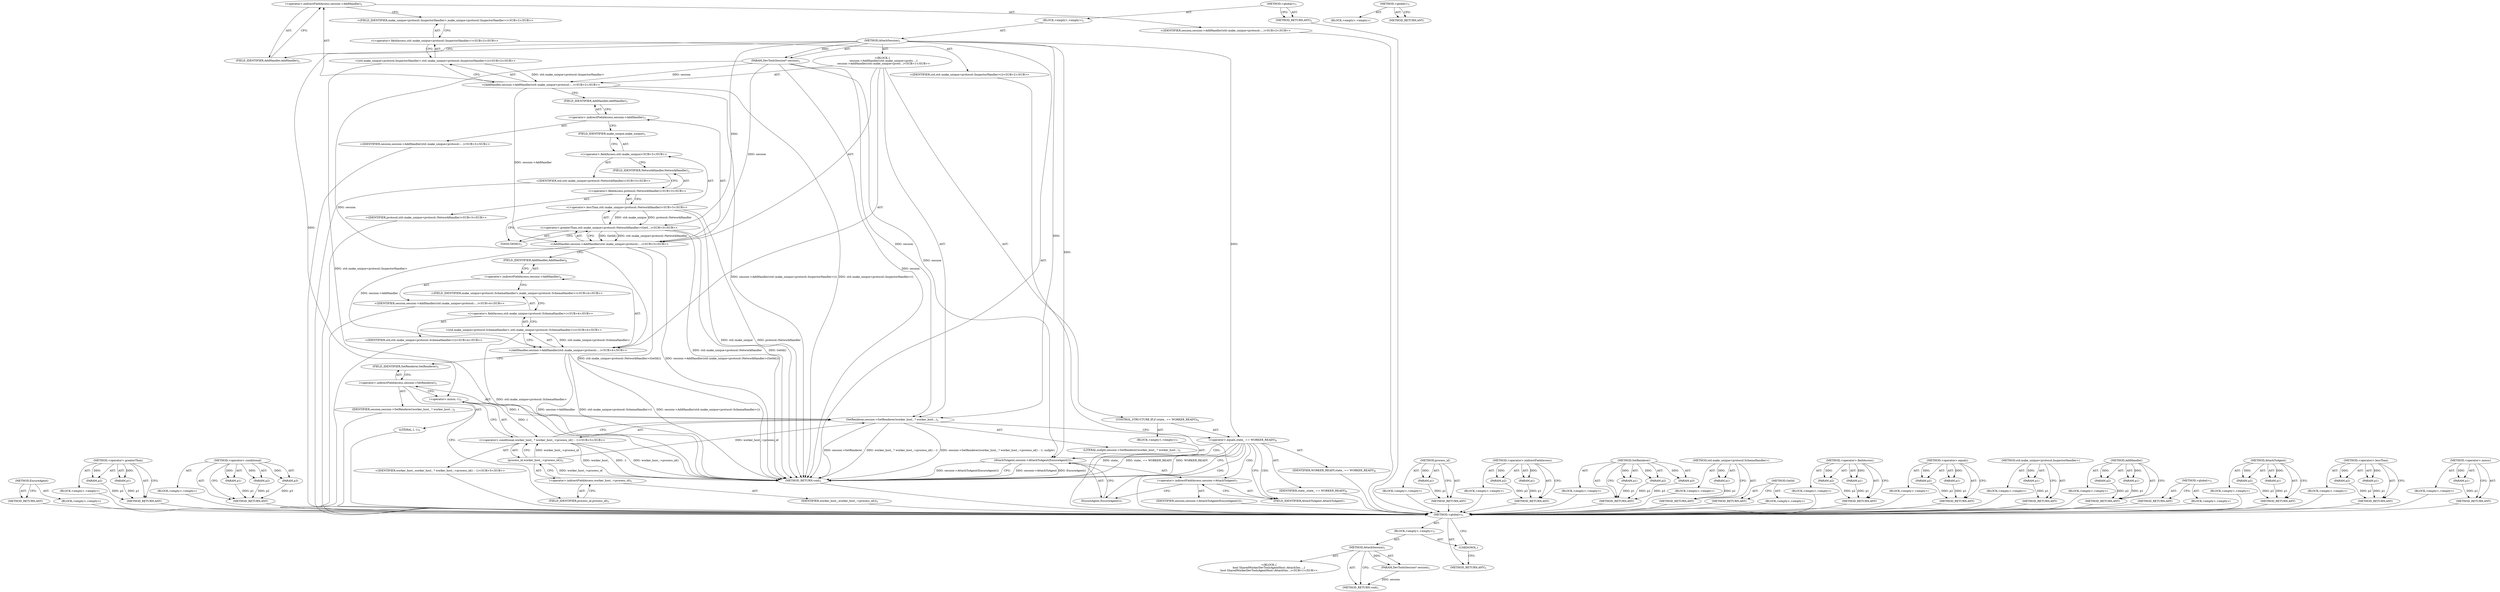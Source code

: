 digraph "&lt;global&gt;" {
vulnerable_150 [label=<(METHOD,EnsureAgent)>];
vulnerable_151 [label=<(BLOCK,&lt;empty&gt;,&lt;empty&gt;)>];
vulnerable_152 [label=<(METHOD_RETURN,ANY)>];
vulnerable_103 [label=<(METHOD,&lt;operator&gt;.greaterThan)>];
vulnerable_104 [label=<(PARAM,p1)>];
vulnerable_105 [label=<(PARAM,p2)>];
vulnerable_106 [label=<(BLOCK,&lt;empty&gt;,&lt;empty&gt;)>];
vulnerable_107 [label=<(METHOD_RETURN,ANY)>];
vulnerable_126 [label=<(METHOD,&lt;operator&gt;.conditional)>];
vulnerable_127 [label=<(PARAM,p1)>];
vulnerable_128 [label=<(PARAM,p2)>];
vulnerable_129 [label=<(PARAM,p3)>];
vulnerable_130 [label=<(BLOCK,&lt;empty&gt;,&lt;empty&gt;)>];
vulnerable_131 [label=<(METHOD_RETURN,ANY)>];
vulnerable_6 [label=<(METHOD,&lt;global&gt;)<SUB>1</SUB>>];
vulnerable_7 [label=<(BLOCK,&lt;empty&gt;,&lt;empty&gt;)<SUB>1</SUB>>];
vulnerable_8 [label=<(METHOD,AttachSession)<SUB>1</SUB>>];
vulnerable_9 [label=<(PARAM,DevToolsSession* session)<SUB>1</SUB>>];
vulnerable_10 [label="<(BLOCK,{
   session-&gt;AddHandler(std::make_unique&lt;proto...,{
   session-&gt;AddHandler(std::make_unique&lt;proto...)<SUB>1</SUB>>"];
vulnerable_11 [label="<(AddHandler,session-&gt;AddHandler(std::make_unique&lt;protocol::...)<SUB>2</SUB>>"];
vulnerable_12 [label=<(&lt;operator&gt;.indirectFieldAccess,session-&gt;AddHandler)<SUB>2</SUB>>];
vulnerable_13 [label="<(IDENTIFIER,session,session-&gt;AddHandler(std::make_unique&lt;protocol::...)<SUB>2</SUB>>"];
vulnerable_14 [label=<(FIELD_IDENTIFIER,AddHandler,AddHandler)<SUB>2</SUB>>];
vulnerable_15 [label="<(std.make_unique&lt;protocol.InspectorHandler&gt;,std::make_unique&lt;protocol::InspectorHandler&gt;())<SUB>2</SUB>>"];
vulnerable_16 [label="<(&lt;operator&gt;.fieldAccess,std::make_unique&lt;protocol::InspectorHandler&gt;)<SUB>2</SUB>>"];
vulnerable_17 [label="<(IDENTIFIER,std,std::make_unique&lt;protocol::InspectorHandler&gt;())<SUB>2</SUB>>"];
vulnerable_18 [label="<(FIELD_IDENTIFIER,make_unique&lt;protocol::InspectorHandler&gt;,make_unique&lt;protocol::InspectorHandler&gt;)<SUB>2</SUB>>"];
vulnerable_19 [label="<(AddHandler,session-&gt;AddHandler(std::make_unique&lt;protocol::...)<SUB>3</SUB>>"];
vulnerable_20 [label=<(&lt;operator&gt;.indirectFieldAccess,session-&gt;AddHandler)<SUB>3</SUB>>];
vulnerable_21 [label="<(IDENTIFIER,session,session-&gt;AddHandler(std::make_unique&lt;protocol::...)<SUB>3</SUB>>"];
vulnerable_22 [label=<(FIELD_IDENTIFIER,AddHandler,AddHandler)<SUB>3</SUB>>];
vulnerable_23 [label="<(&lt;operator&gt;.greaterThan,std::make_unique&lt;protocol::NetworkHandler&gt;(GetI...)<SUB>3</SUB>>"];
vulnerable_24 [label="<(&lt;operator&gt;.lessThan,std::make_unique&lt;protocol::NetworkHandler)<SUB>3</SUB>>"];
vulnerable_25 [label="<(&lt;operator&gt;.fieldAccess,std::make_unique)<SUB>3</SUB>>"];
vulnerable_26 [label="<(IDENTIFIER,std,std::make_unique&lt;protocol::NetworkHandler)<SUB>3</SUB>>"];
vulnerable_27 [label=<(FIELD_IDENTIFIER,make_unique,make_unique)<SUB>3</SUB>>];
vulnerable_28 [label="<(&lt;operator&gt;.fieldAccess,protocol::NetworkHandler)<SUB>3</SUB>>"];
vulnerable_29 [label="<(IDENTIFIER,protocol,std::make_unique&lt;protocol::NetworkHandler)<SUB>3</SUB>>"];
vulnerable_30 [label=<(FIELD_IDENTIFIER,NetworkHandler,NetworkHandler)<SUB>3</SUB>>];
vulnerable_31 [label=<(GetId,GetId())<SUB>3</SUB>>];
vulnerable_32 [label="<(AddHandler,session-&gt;AddHandler(std::make_unique&lt;protocol::...)<SUB>4</SUB>>"];
vulnerable_33 [label=<(&lt;operator&gt;.indirectFieldAccess,session-&gt;AddHandler)<SUB>4</SUB>>];
vulnerable_34 [label="<(IDENTIFIER,session,session-&gt;AddHandler(std::make_unique&lt;protocol::...)<SUB>4</SUB>>"];
vulnerable_35 [label=<(FIELD_IDENTIFIER,AddHandler,AddHandler)<SUB>4</SUB>>];
vulnerable_36 [label="<(std.make_unique&lt;protocol.SchemaHandler&gt;,std::make_unique&lt;protocol::SchemaHandler&gt;())<SUB>4</SUB>>"];
vulnerable_37 [label="<(&lt;operator&gt;.fieldAccess,std::make_unique&lt;protocol::SchemaHandler&gt;)<SUB>4</SUB>>"];
vulnerable_38 [label="<(IDENTIFIER,std,std::make_unique&lt;protocol::SchemaHandler&gt;())<SUB>4</SUB>>"];
vulnerable_39 [label="<(FIELD_IDENTIFIER,make_unique&lt;protocol::SchemaHandler&gt;,make_unique&lt;protocol::SchemaHandler&gt;)<SUB>4</SUB>>"];
vulnerable_40 [label=<(SetRenderer,session-&gt;SetRenderer(worker_host_ ? worker_host...)<SUB>5</SUB>>];
vulnerable_41 [label=<(&lt;operator&gt;.indirectFieldAccess,session-&gt;SetRenderer)<SUB>5</SUB>>];
vulnerable_42 [label=<(IDENTIFIER,session,session-&gt;SetRenderer(worker_host_ ? worker_host...)<SUB>5</SUB>>];
vulnerable_43 [label=<(FIELD_IDENTIFIER,SetRenderer,SetRenderer)<SUB>5</SUB>>];
vulnerable_44 [label="<(&lt;operator&gt;.conditional,worker_host_ ? worker_host_-&gt;process_id() : -1)<SUB>5</SUB>>"];
vulnerable_45 [label="<(IDENTIFIER,worker_host_,worker_host_ ? worker_host_-&gt;process_id() : -1)<SUB>5</SUB>>"];
vulnerable_46 [label=<(process_id,worker_host_-&gt;process_id())<SUB>5</SUB>>];
vulnerable_47 [label=<(&lt;operator&gt;.indirectFieldAccess,worker_host_-&gt;process_id)<SUB>5</SUB>>];
vulnerable_48 [label=<(IDENTIFIER,worker_host_,worker_host_-&gt;process_id())<SUB>5</SUB>>];
vulnerable_49 [label=<(FIELD_IDENTIFIER,process_id,process_id)<SUB>5</SUB>>];
vulnerable_50 [label=<(&lt;operator&gt;.minus,-1)<SUB>5</SUB>>];
vulnerable_51 [label=<(LITERAL,1,-1)<SUB>5</SUB>>];
vulnerable_52 [label=<(LITERAL,nullptr,session-&gt;SetRenderer(worker_host_ ? worker_host...)<SUB>5</SUB>>];
vulnerable_53 [label=<(CONTROL_STRUCTURE,IF,if (state_ == WORKER_READY))<SUB>6</SUB>>];
vulnerable_54 [label=<(&lt;operator&gt;.equals,state_ == WORKER_READY)<SUB>6</SUB>>];
vulnerable_55 [label=<(IDENTIFIER,state_,state_ == WORKER_READY)<SUB>6</SUB>>];
vulnerable_56 [label=<(IDENTIFIER,WORKER_READY,state_ == WORKER_READY)<SUB>6</SUB>>];
vulnerable_57 [label=<(BLOCK,&lt;empty&gt;,&lt;empty&gt;)<SUB>7</SUB>>];
vulnerable_58 [label=<(AttachToAgent,session-&gt;AttachToAgent(EnsureAgent()))<SUB>7</SUB>>];
vulnerable_59 [label=<(&lt;operator&gt;.indirectFieldAccess,session-&gt;AttachToAgent)<SUB>7</SUB>>];
vulnerable_60 [label=<(IDENTIFIER,session,session-&gt;AttachToAgent(EnsureAgent()))<SUB>7</SUB>>];
vulnerable_61 [label=<(FIELD_IDENTIFIER,AttachToAgent,AttachToAgent)<SUB>7</SUB>>];
vulnerable_62 [label=<(EnsureAgent,EnsureAgent())<SUB>7</SUB>>];
vulnerable_63 [label=<(METHOD_RETURN,void)<SUB>1</SUB>>];
vulnerable_65 [label=<(METHOD_RETURN,ANY)<SUB>1</SUB>>];
vulnerable_132 [label=<(METHOD,process_id)>];
vulnerable_133 [label=<(PARAM,p1)>];
vulnerable_134 [label=<(BLOCK,&lt;empty&gt;,&lt;empty&gt;)>];
vulnerable_135 [label=<(METHOD_RETURN,ANY)>];
vulnerable_89 [label=<(METHOD,&lt;operator&gt;.indirectFieldAccess)>];
vulnerable_90 [label=<(PARAM,p1)>];
vulnerable_91 [label=<(PARAM,p2)>];
vulnerable_92 [label=<(BLOCK,&lt;empty&gt;,&lt;empty&gt;)>];
vulnerable_93 [label=<(METHOD_RETURN,ANY)>];
vulnerable_120 [label=<(METHOD,SetRenderer)>];
vulnerable_121 [label=<(PARAM,p1)>];
vulnerable_122 [label=<(PARAM,p2)>];
vulnerable_123 [label=<(PARAM,p3)>];
vulnerable_124 [label=<(BLOCK,&lt;empty&gt;,&lt;empty&gt;)>];
vulnerable_125 [label=<(METHOD_RETURN,ANY)>];
vulnerable_116 [label=<(METHOD,std.make_unique&lt;protocol.SchemaHandler&gt;)>];
vulnerable_117 [label=<(PARAM,p1)>];
vulnerable_118 [label=<(BLOCK,&lt;empty&gt;,&lt;empty&gt;)>];
vulnerable_119 [label=<(METHOD_RETURN,ANY)>];
vulnerable_113 [label=<(METHOD,GetId)>];
vulnerable_114 [label=<(BLOCK,&lt;empty&gt;,&lt;empty&gt;)>];
vulnerable_115 [label=<(METHOD_RETURN,ANY)>];
vulnerable_98 [label=<(METHOD,&lt;operator&gt;.fieldAccess)>];
vulnerable_99 [label=<(PARAM,p1)>];
vulnerable_100 [label=<(PARAM,p2)>];
vulnerable_101 [label=<(BLOCK,&lt;empty&gt;,&lt;empty&gt;)>];
vulnerable_102 [label=<(METHOD_RETURN,ANY)>];
vulnerable_140 [label=<(METHOD,&lt;operator&gt;.equals)>];
vulnerable_141 [label=<(PARAM,p1)>];
vulnerable_142 [label=<(PARAM,p2)>];
vulnerable_143 [label=<(BLOCK,&lt;empty&gt;,&lt;empty&gt;)>];
vulnerable_144 [label=<(METHOD_RETURN,ANY)>];
vulnerable_94 [label=<(METHOD,std.make_unique&lt;protocol.InspectorHandler&gt;)>];
vulnerable_95 [label=<(PARAM,p1)>];
vulnerable_96 [label=<(BLOCK,&lt;empty&gt;,&lt;empty&gt;)>];
vulnerable_97 [label=<(METHOD_RETURN,ANY)>];
vulnerable_84 [label=<(METHOD,AddHandler)>];
vulnerable_85 [label=<(PARAM,p1)>];
vulnerable_86 [label=<(PARAM,p2)>];
vulnerable_87 [label=<(BLOCK,&lt;empty&gt;,&lt;empty&gt;)>];
vulnerable_88 [label=<(METHOD_RETURN,ANY)>];
vulnerable_78 [label=<(METHOD,&lt;global&gt;)<SUB>1</SUB>>];
vulnerable_79 [label=<(BLOCK,&lt;empty&gt;,&lt;empty&gt;)>];
vulnerable_80 [label=<(METHOD_RETURN,ANY)>];
vulnerable_145 [label=<(METHOD,AttachToAgent)>];
vulnerable_146 [label=<(PARAM,p1)>];
vulnerable_147 [label=<(PARAM,p2)>];
vulnerable_148 [label=<(BLOCK,&lt;empty&gt;,&lt;empty&gt;)>];
vulnerable_149 [label=<(METHOD_RETURN,ANY)>];
vulnerable_108 [label=<(METHOD,&lt;operator&gt;.lessThan)>];
vulnerable_109 [label=<(PARAM,p1)>];
vulnerable_110 [label=<(PARAM,p2)>];
vulnerable_111 [label=<(BLOCK,&lt;empty&gt;,&lt;empty&gt;)>];
vulnerable_112 [label=<(METHOD_RETURN,ANY)>];
vulnerable_136 [label=<(METHOD,&lt;operator&gt;.minus)>];
vulnerable_137 [label=<(PARAM,p1)>];
vulnerable_138 [label=<(BLOCK,&lt;empty&gt;,&lt;empty&gt;)>];
vulnerable_139 [label=<(METHOD_RETURN,ANY)>];
fixed_6 [label=<(METHOD,&lt;global&gt;)<SUB>1</SUB>>];
fixed_7 [label=<(BLOCK,&lt;empty&gt;,&lt;empty&gt;)<SUB>1</SUB>>];
fixed_8 [label=<(METHOD,AttachSession)<SUB>1</SUB>>];
fixed_9 [label=<(PARAM,DevToolsSession* session)<SUB>1</SUB>>];
fixed_10 [label="<(BLOCK,{
bool SharedWorkerDevToolsAgentHost::AttachSes...,{
bool SharedWorkerDevToolsAgentHost::AttachSes...)<SUB>1</SUB>>"];
fixed_11 [label=<(METHOD_RETURN,void)<SUB>1</SUB>>];
fixed_13 [label=<(UNKNOWN,,)>];
fixed_14 [label=<(METHOD_RETURN,ANY)<SUB>1</SUB>>];
fixed_23 [label=<(METHOD,&lt;global&gt;)<SUB>1</SUB>>];
fixed_24 [label=<(BLOCK,&lt;empty&gt;,&lt;empty&gt;)>];
fixed_25 [label=<(METHOD_RETURN,ANY)>];
vulnerable_150 -> vulnerable_151  [key=0, label="AST: "];
vulnerable_150 -> vulnerable_152  [key=0, label="AST: "];
vulnerable_150 -> vulnerable_152  [key=1, label="CFG: "];
vulnerable_151 -> fixed_6  [key=0];
vulnerable_152 -> fixed_6  [key=0];
vulnerable_103 -> vulnerable_104  [key=0, label="AST: "];
vulnerable_103 -> vulnerable_104  [key=1, label="DDG: "];
vulnerable_103 -> vulnerable_106  [key=0, label="AST: "];
vulnerable_103 -> vulnerable_105  [key=0, label="AST: "];
vulnerable_103 -> vulnerable_105  [key=1, label="DDG: "];
vulnerable_103 -> vulnerable_107  [key=0, label="AST: "];
vulnerable_103 -> vulnerable_107  [key=1, label="CFG: "];
vulnerable_104 -> vulnerable_107  [key=0, label="DDG: p1"];
vulnerable_105 -> vulnerable_107  [key=0, label="DDG: p2"];
vulnerable_106 -> fixed_6  [key=0];
vulnerable_107 -> fixed_6  [key=0];
vulnerable_126 -> vulnerable_127  [key=0, label="AST: "];
vulnerable_126 -> vulnerable_127  [key=1, label="DDG: "];
vulnerable_126 -> vulnerable_130  [key=0, label="AST: "];
vulnerable_126 -> vulnerable_128  [key=0, label="AST: "];
vulnerable_126 -> vulnerable_128  [key=1, label="DDG: "];
vulnerable_126 -> vulnerable_131  [key=0, label="AST: "];
vulnerable_126 -> vulnerable_131  [key=1, label="CFG: "];
vulnerable_126 -> vulnerable_129  [key=0, label="AST: "];
vulnerable_126 -> vulnerable_129  [key=1, label="DDG: "];
vulnerable_127 -> vulnerable_131  [key=0, label="DDG: p1"];
vulnerable_128 -> vulnerable_131  [key=0, label="DDG: p2"];
vulnerable_129 -> vulnerable_131  [key=0, label="DDG: p3"];
vulnerable_130 -> fixed_6  [key=0];
vulnerable_131 -> fixed_6  [key=0];
vulnerable_6 -> vulnerable_7  [key=0, label="AST: "];
vulnerable_6 -> vulnerable_65  [key=0, label="AST: "];
vulnerable_6 -> vulnerable_65  [key=1, label="CFG: "];
vulnerable_7 -> vulnerable_8  [key=0, label="AST: "];
vulnerable_8 -> vulnerable_9  [key=0, label="AST: "];
vulnerable_8 -> vulnerable_9  [key=1, label="DDG: "];
vulnerable_8 -> vulnerable_10  [key=0, label="AST: "];
vulnerable_8 -> vulnerable_63  [key=0, label="AST: "];
vulnerable_8 -> vulnerable_14  [key=0, label="CFG: "];
vulnerable_8 -> vulnerable_40  [key=0, label="DDG: "];
vulnerable_8 -> vulnerable_23  [key=0, label="DDG: "];
vulnerable_8 -> vulnerable_54  [key=0, label="DDG: "];
vulnerable_8 -> vulnerable_50  [key=0, label="DDG: "];
vulnerable_8 -> vulnerable_58  [key=0, label="DDG: "];
vulnerable_9 -> vulnerable_63  [key=0, label="DDG: session"];
vulnerable_9 -> vulnerable_11  [key=0, label="DDG: session"];
vulnerable_9 -> vulnerable_19  [key=0, label="DDG: session"];
vulnerable_9 -> vulnerable_32  [key=0, label="DDG: session"];
vulnerable_9 -> vulnerable_40  [key=0, label="DDG: session"];
vulnerable_9 -> vulnerable_58  [key=0, label="DDG: session"];
vulnerable_10 -> vulnerable_11  [key=0, label="AST: "];
vulnerable_10 -> vulnerable_19  [key=0, label="AST: "];
vulnerable_10 -> vulnerable_32  [key=0, label="AST: "];
vulnerable_10 -> vulnerable_40  [key=0, label="AST: "];
vulnerable_10 -> vulnerable_53  [key=0, label="AST: "];
vulnerable_11 -> vulnerable_12  [key=0, label="AST: "];
vulnerable_11 -> vulnerable_15  [key=0, label="AST: "];
vulnerable_11 -> vulnerable_22  [key=0, label="CFG: "];
vulnerable_11 -> vulnerable_63  [key=0, label="DDG: std::make_unique&lt;protocol::InspectorHandler&gt;()"];
vulnerable_11 -> vulnerable_63  [key=1, label="DDG: session-&gt;AddHandler(std::make_unique&lt;protocol::InspectorHandler&gt;())"];
vulnerable_11 -> vulnerable_19  [key=0, label="DDG: session-&gt;AddHandler"];
vulnerable_12 -> vulnerable_13  [key=0, label="AST: "];
vulnerable_12 -> vulnerable_14  [key=0, label="AST: "];
vulnerable_12 -> vulnerable_18  [key=0, label="CFG: "];
vulnerable_13 -> fixed_6  [key=0];
vulnerable_14 -> vulnerable_12  [key=0, label="CFG: "];
vulnerable_15 -> vulnerable_16  [key=0, label="AST: "];
vulnerable_15 -> vulnerable_11  [key=0, label="CFG: "];
vulnerable_15 -> vulnerable_11  [key=1, label="DDG: std::make_unique&lt;protocol::InspectorHandler&gt;"];
vulnerable_15 -> vulnerable_63  [key=0, label="DDG: std::make_unique&lt;protocol::InspectorHandler&gt;"];
vulnerable_16 -> vulnerable_17  [key=0, label="AST: "];
vulnerable_16 -> vulnerable_18  [key=0, label="AST: "];
vulnerable_16 -> vulnerable_15  [key=0, label="CFG: "];
vulnerable_17 -> fixed_6  [key=0];
vulnerable_18 -> vulnerable_16  [key=0, label="CFG: "];
vulnerable_19 -> vulnerable_20  [key=0, label="AST: "];
vulnerable_19 -> vulnerable_23  [key=0, label="AST: "];
vulnerable_19 -> vulnerable_35  [key=0, label="CFG: "];
vulnerable_19 -> vulnerable_63  [key=0, label="DDG: std::make_unique&lt;protocol::NetworkHandler&gt;(GetId())"];
vulnerable_19 -> vulnerable_63  [key=1, label="DDG: session-&gt;AddHandler(std::make_unique&lt;protocol::NetworkHandler&gt;(GetId()))"];
vulnerable_19 -> vulnerable_32  [key=0, label="DDG: session-&gt;AddHandler"];
vulnerable_20 -> vulnerable_21  [key=0, label="AST: "];
vulnerable_20 -> vulnerable_22  [key=0, label="AST: "];
vulnerable_20 -> vulnerable_27  [key=0, label="CFG: "];
vulnerable_21 -> fixed_6  [key=0];
vulnerable_22 -> vulnerable_20  [key=0, label="CFG: "];
vulnerable_23 -> vulnerable_24  [key=0, label="AST: "];
vulnerable_23 -> vulnerable_31  [key=0, label="AST: "];
vulnerable_23 -> vulnerable_19  [key=0, label="CFG: "];
vulnerable_23 -> vulnerable_19  [key=1, label="DDG: std::make_unique&lt;protocol::NetworkHandler"];
vulnerable_23 -> vulnerable_19  [key=2, label="DDG: GetId()"];
vulnerable_23 -> vulnerable_63  [key=0, label="DDG: std::make_unique&lt;protocol::NetworkHandler"];
vulnerable_23 -> vulnerable_63  [key=1, label="DDG: GetId()"];
vulnerable_24 -> vulnerable_25  [key=0, label="AST: "];
vulnerable_24 -> vulnerable_28  [key=0, label="AST: "];
vulnerable_24 -> vulnerable_31  [key=0, label="CFG: "];
vulnerable_24 -> vulnerable_63  [key=0, label="DDG: std::make_unique"];
vulnerable_24 -> vulnerable_63  [key=1, label="DDG: protocol::NetworkHandler"];
vulnerable_24 -> vulnerable_23  [key=0, label="DDG: std::make_unique"];
vulnerable_24 -> vulnerable_23  [key=1, label="DDG: protocol::NetworkHandler"];
vulnerable_25 -> vulnerable_26  [key=0, label="AST: "];
vulnerable_25 -> vulnerable_27  [key=0, label="AST: "];
vulnerable_25 -> vulnerable_30  [key=0, label="CFG: "];
vulnerable_26 -> fixed_6  [key=0];
vulnerable_27 -> vulnerable_25  [key=0, label="CFG: "];
vulnerable_28 -> vulnerable_29  [key=0, label="AST: "];
vulnerable_28 -> vulnerable_30  [key=0, label="AST: "];
vulnerable_28 -> vulnerable_24  [key=0, label="CFG: "];
vulnerable_29 -> fixed_6  [key=0];
vulnerable_30 -> vulnerable_28  [key=0, label="CFG: "];
vulnerable_31 -> vulnerable_23  [key=0, label="CFG: "];
vulnerable_32 -> vulnerable_33  [key=0, label="AST: "];
vulnerable_32 -> vulnerable_36  [key=0, label="AST: "];
vulnerable_32 -> vulnerable_43  [key=0, label="CFG: "];
vulnerable_32 -> vulnerable_63  [key=0, label="DDG: session-&gt;AddHandler"];
vulnerable_32 -> vulnerable_63  [key=1, label="DDG: std::make_unique&lt;protocol::SchemaHandler&gt;()"];
vulnerable_32 -> vulnerable_63  [key=2, label="DDG: session-&gt;AddHandler(std::make_unique&lt;protocol::SchemaHandler&gt;())"];
vulnerable_33 -> vulnerable_34  [key=0, label="AST: "];
vulnerable_33 -> vulnerable_35  [key=0, label="AST: "];
vulnerable_33 -> vulnerable_39  [key=0, label="CFG: "];
vulnerable_34 -> fixed_6  [key=0];
vulnerable_35 -> vulnerable_33  [key=0, label="CFG: "];
vulnerable_36 -> vulnerable_37  [key=0, label="AST: "];
vulnerable_36 -> vulnerable_32  [key=0, label="CFG: "];
vulnerable_36 -> vulnerable_32  [key=1, label="DDG: std::make_unique&lt;protocol::SchemaHandler&gt;"];
vulnerable_36 -> vulnerable_63  [key=0, label="DDG: std::make_unique&lt;protocol::SchemaHandler&gt;"];
vulnerable_37 -> vulnerable_38  [key=0, label="AST: "];
vulnerable_37 -> vulnerable_39  [key=0, label="AST: "];
vulnerable_37 -> vulnerable_36  [key=0, label="CFG: "];
vulnerable_38 -> fixed_6  [key=0];
vulnerable_39 -> vulnerable_37  [key=0, label="CFG: "];
vulnerable_40 -> vulnerable_41  [key=0, label="AST: "];
vulnerable_40 -> vulnerable_44  [key=0, label="AST: "];
vulnerable_40 -> vulnerable_52  [key=0, label="AST: "];
vulnerable_40 -> vulnerable_54  [key=0, label="CFG: "];
vulnerable_40 -> vulnerable_63  [key=0, label="DDG: session-&gt;SetRenderer"];
vulnerable_40 -> vulnerable_63  [key=1, label="DDG: worker_host_ ? worker_host_-&gt;process_id() : -1"];
vulnerable_40 -> vulnerable_63  [key=2, label="DDG: session-&gt;SetRenderer(worker_host_ ? worker_host_-&gt;process_id() : -1, nullptr)"];
vulnerable_41 -> vulnerable_42  [key=0, label="AST: "];
vulnerable_41 -> vulnerable_43  [key=0, label="AST: "];
vulnerable_41 -> vulnerable_49  [key=0, label="CFG: "];
vulnerable_41 -> vulnerable_50  [key=0, label="CFG: "];
vulnerable_42 -> fixed_6  [key=0];
vulnerable_43 -> vulnerable_41  [key=0, label="CFG: "];
vulnerable_44 -> vulnerable_45  [key=0, label="AST: "];
vulnerable_44 -> vulnerable_46  [key=0, label="AST: "];
vulnerable_44 -> vulnerable_50  [key=0, label="AST: "];
vulnerable_44 -> vulnerable_40  [key=0, label="CFG: "];
vulnerable_44 -> vulnerable_63  [key=0, label="DDG: worker_host_"];
vulnerable_44 -> vulnerable_63  [key=1, label="DDG: -1"];
vulnerable_44 -> vulnerable_63  [key=2, label="DDG: worker_host_-&gt;process_id()"];
vulnerable_45 -> fixed_6  [key=0];
vulnerable_46 -> vulnerable_47  [key=0, label="AST: "];
vulnerable_46 -> vulnerable_44  [key=0, label="CFG: "];
vulnerable_46 -> vulnerable_44  [key=1, label="DDG: worker_host_-&gt;process_id"];
vulnerable_46 -> vulnerable_63  [key=0, label="DDG: worker_host_-&gt;process_id"];
vulnerable_46 -> vulnerable_40  [key=0, label="DDG: worker_host_-&gt;process_id"];
vulnerable_47 -> vulnerable_48  [key=0, label="AST: "];
vulnerable_47 -> vulnerable_49  [key=0, label="AST: "];
vulnerable_47 -> vulnerable_46  [key=0, label="CFG: "];
vulnerable_48 -> fixed_6  [key=0];
vulnerable_49 -> vulnerable_47  [key=0, label="CFG: "];
vulnerable_50 -> vulnerable_51  [key=0, label="AST: "];
vulnerable_50 -> vulnerable_44  [key=0, label="CFG: "];
vulnerable_50 -> vulnerable_44  [key=1, label="DDG: 1"];
vulnerable_50 -> vulnerable_40  [key=0, label="DDG: 1"];
vulnerable_51 -> fixed_6  [key=0];
vulnerable_52 -> fixed_6  [key=0];
vulnerable_53 -> vulnerable_54  [key=0, label="AST: "];
vulnerable_53 -> vulnerable_57  [key=0, label="AST: "];
vulnerable_54 -> vulnerable_55  [key=0, label="AST: "];
vulnerable_54 -> vulnerable_56  [key=0, label="AST: "];
vulnerable_54 -> vulnerable_63  [key=0, label="CFG: "];
vulnerable_54 -> vulnerable_63  [key=1, label="DDG: state_"];
vulnerable_54 -> vulnerable_63  [key=2, label="DDG: state_ == WORKER_READY"];
vulnerable_54 -> vulnerable_63  [key=3, label="DDG: WORKER_READY"];
vulnerable_54 -> vulnerable_61  [key=0, label="CFG: "];
vulnerable_54 -> vulnerable_61  [key=1, label="CDG: "];
vulnerable_54 -> vulnerable_58  [key=0, label="CDG: "];
vulnerable_54 -> vulnerable_59  [key=0, label="CDG: "];
vulnerable_54 -> vulnerable_62  [key=0, label="CDG: "];
vulnerable_55 -> fixed_6  [key=0];
vulnerable_56 -> fixed_6  [key=0];
vulnerable_57 -> vulnerable_58  [key=0, label="AST: "];
vulnerable_58 -> vulnerable_59  [key=0, label="AST: "];
vulnerable_58 -> vulnerable_62  [key=0, label="AST: "];
vulnerable_58 -> vulnerable_63  [key=0, label="CFG: "];
vulnerable_58 -> vulnerable_63  [key=1, label="DDG: session-&gt;AttachToAgent"];
vulnerable_58 -> vulnerable_63  [key=2, label="DDG: EnsureAgent()"];
vulnerable_58 -> vulnerable_63  [key=3, label="DDG: session-&gt;AttachToAgent(EnsureAgent())"];
vulnerable_59 -> vulnerable_60  [key=0, label="AST: "];
vulnerable_59 -> vulnerable_61  [key=0, label="AST: "];
vulnerable_59 -> vulnerable_62  [key=0, label="CFG: "];
vulnerable_60 -> fixed_6  [key=0];
vulnerable_61 -> vulnerable_59  [key=0, label="CFG: "];
vulnerable_62 -> vulnerable_58  [key=0, label="CFG: "];
vulnerable_63 -> fixed_6  [key=0];
vulnerable_65 -> fixed_6  [key=0];
vulnerable_132 -> vulnerable_133  [key=0, label="AST: "];
vulnerable_132 -> vulnerable_133  [key=1, label="DDG: "];
vulnerable_132 -> vulnerable_134  [key=0, label="AST: "];
vulnerable_132 -> vulnerable_135  [key=0, label="AST: "];
vulnerable_132 -> vulnerable_135  [key=1, label="CFG: "];
vulnerable_133 -> vulnerable_135  [key=0, label="DDG: p1"];
vulnerable_134 -> fixed_6  [key=0];
vulnerable_135 -> fixed_6  [key=0];
vulnerable_89 -> vulnerable_90  [key=0, label="AST: "];
vulnerable_89 -> vulnerable_90  [key=1, label="DDG: "];
vulnerable_89 -> vulnerable_92  [key=0, label="AST: "];
vulnerable_89 -> vulnerable_91  [key=0, label="AST: "];
vulnerable_89 -> vulnerable_91  [key=1, label="DDG: "];
vulnerable_89 -> vulnerable_93  [key=0, label="AST: "];
vulnerable_89 -> vulnerable_93  [key=1, label="CFG: "];
vulnerable_90 -> vulnerable_93  [key=0, label="DDG: p1"];
vulnerable_91 -> vulnerable_93  [key=0, label="DDG: p2"];
vulnerable_92 -> fixed_6  [key=0];
vulnerable_93 -> fixed_6  [key=0];
vulnerable_120 -> vulnerable_121  [key=0, label="AST: "];
vulnerable_120 -> vulnerable_121  [key=1, label="DDG: "];
vulnerable_120 -> vulnerable_124  [key=0, label="AST: "];
vulnerable_120 -> vulnerable_122  [key=0, label="AST: "];
vulnerable_120 -> vulnerable_122  [key=1, label="DDG: "];
vulnerable_120 -> vulnerable_125  [key=0, label="AST: "];
vulnerable_120 -> vulnerable_125  [key=1, label="CFG: "];
vulnerable_120 -> vulnerable_123  [key=0, label="AST: "];
vulnerable_120 -> vulnerable_123  [key=1, label="DDG: "];
vulnerable_121 -> vulnerable_125  [key=0, label="DDG: p1"];
vulnerable_122 -> vulnerable_125  [key=0, label="DDG: p2"];
vulnerable_123 -> vulnerable_125  [key=0, label="DDG: p3"];
vulnerable_124 -> fixed_6  [key=0];
vulnerable_125 -> fixed_6  [key=0];
vulnerable_116 -> vulnerable_117  [key=0, label="AST: "];
vulnerable_116 -> vulnerable_117  [key=1, label="DDG: "];
vulnerable_116 -> vulnerable_118  [key=0, label="AST: "];
vulnerable_116 -> vulnerable_119  [key=0, label="AST: "];
vulnerable_116 -> vulnerable_119  [key=1, label="CFG: "];
vulnerable_117 -> vulnerable_119  [key=0, label="DDG: p1"];
vulnerable_118 -> fixed_6  [key=0];
vulnerable_119 -> fixed_6  [key=0];
vulnerable_113 -> vulnerable_114  [key=0, label="AST: "];
vulnerable_113 -> vulnerable_115  [key=0, label="AST: "];
vulnerable_113 -> vulnerable_115  [key=1, label="CFG: "];
vulnerable_114 -> fixed_6  [key=0];
vulnerable_115 -> fixed_6  [key=0];
vulnerable_98 -> vulnerable_99  [key=0, label="AST: "];
vulnerable_98 -> vulnerable_99  [key=1, label="DDG: "];
vulnerable_98 -> vulnerable_101  [key=0, label="AST: "];
vulnerable_98 -> vulnerable_100  [key=0, label="AST: "];
vulnerable_98 -> vulnerable_100  [key=1, label="DDG: "];
vulnerable_98 -> vulnerable_102  [key=0, label="AST: "];
vulnerable_98 -> vulnerable_102  [key=1, label="CFG: "];
vulnerable_99 -> vulnerable_102  [key=0, label="DDG: p1"];
vulnerable_100 -> vulnerable_102  [key=0, label="DDG: p2"];
vulnerable_101 -> fixed_6  [key=0];
vulnerable_102 -> fixed_6  [key=0];
vulnerable_140 -> vulnerable_141  [key=0, label="AST: "];
vulnerable_140 -> vulnerable_141  [key=1, label="DDG: "];
vulnerable_140 -> vulnerable_143  [key=0, label="AST: "];
vulnerable_140 -> vulnerable_142  [key=0, label="AST: "];
vulnerable_140 -> vulnerable_142  [key=1, label="DDG: "];
vulnerable_140 -> vulnerable_144  [key=0, label="AST: "];
vulnerable_140 -> vulnerable_144  [key=1, label="CFG: "];
vulnerable_141 -> vulnerable_144  [key=0, label="DDG: p1"];
vulnerable_142 -> vulnerable_144  [key=0, label="DDG: p2"];
vulnerable_143 -> fixed_6  [key=0];
vulnerable_144 -> fixed_6  [key=0];
vulnerable_94 -> vulnerable_95  [key=0, label="AST: "];
vulnerable_94 -> vulnerable_95  [key=1, label="DDG: "];
vulnerable_94 -> vulnerable_96  [key=0, label="AST: "];
vulnerable_94 -> vulnerable_97  [key=0, label="AST: "];
vulnerable_94 -> vulnerable_97  [key=1, label="CFG: "];
vulnerable_95 -> vulnerable_97  [key=0, label="DDG: p1"];
vulnerable_96 -> fixed_6  [key=0];
vulnerable_97 -> fixed_6  [key=0];
vulnerable_84 -> vulnerable_85  [key=0, label="AST: "];
vulnerable_84 -> vulnerable_85  [key=1, label="DDG: "];
vulnerable_84 -> vulnerable_87  [key=0, label="AST: "];
vulnerable_84 -> vulnerable_86  [key=0, label="AST: "];
vulnerable_84 -> vulnerable_86  [key=1, label="DDG: "];
vulnerable_84 -> vulnerable_88  [key=0, label="AST: "];
vulnerable_84 -> vulnerable_88  [key=1, label="CFG: "];
vulnerable_85 -> vulnerable_88  [key=0, label="DDG: p1"];
vulnerable_86 -> vulnerable_88  [key=0, label="DDG: p2"];
vulnerable_87 -> fixed_6  [key=0];
vulnerable_88 -> fixed_6  [key=0];
vulnerable_78 -> vulnerable_79  [key=0, label="AST: "];
vulnerable_78 -> vulnerable_80  [key=0, label="AST: "];
vulnerable_78 -> vulnerable_80  [key=1, label="CFG: "];
vulnerable_79 -> fixed_6  [key=0];
vulnerable_80 -> fixed_6  [key=0];
vulnerable_145 -> vulnerable_146  [key=0, label="AST: "];
vulnerable_145 -> vulnerable_146  [key=1, label="DDG: "];
vulnerable_145 -> vulnerable_148  [key=0, label="AST: "];
vulnerable_145 -> vulnerable_147  [key=0, label="AST: "];
vulnerable_145 -> vulnerable_147  [key=1, label="DDG: "];
vulnerable_145 -> vulnerable_149  [key=0, label="AST: "];
vulnerable_145 -> vulnerable_149  [key=1, label="CFG: "];
vulnerable_146 -> vulnerable_149  [key=0, label="DDG: p1"];
vulnerable_147 -> vulnerable_149  [key=0, label="DDG: p2"];
vulnerable_148 -> fixed_6  [key=0];
vulnerable_149 -> fixed_6  [key=0];
vulnerable_108 -> vulnerable_109  [key=0, label="AST: "];
vulnerable_108 -> vulnerable_109  [key=1, label="DDG: "];
vulnerable_108 -> vulnerable_111  [key=0, label="AST: "];
vulnerable_108 -> vulnerable_110  [key=0, label="AST: "];
vulnerable_108 -> vulnerable_110  [key=1, label="DDG: "];
vulnerable_108 -> vulnerable_112  [key=0, label="AST: "];
vulnerable_108 -> vulnerable_112  [key=1, label="CFG: "];
vulnerable_109 -> vulnerable_112  [key=0, label="DDG: p1"];
vulnerable_110 -> vulnerable_112  [key=0, label="DDG: p2"];
vulnerable_111 -> fixed_6  [key=0];
vulnerable_112 -> fixed_6  [key=0];
vulnerable_136 -> vulnerable_137  [key=0, label="AST: "];
vulnerable_136 -> vulnerable_137  [key=1, label="DDG: "];
vulnerable_136 -> vulnerable_138  [key=0, label="AST: "];
vulnerable_136 -> vulnerable_139  [key=0, label="AST: "];
vulnerable_136 -> vulnerable_139  [key=1, label="CFG: "];
vulnerable_137 -> vulnerable_139  [key=0, label="DDG: p1"];
vulnerable_138 -> fixed_6  [key=0];
vulnerable_139 -> fixed_6  [key=0];
fixed_6 -> fixed_7  [key=0, label="AST: "];
fixed_6 -> fixed_14  [key=0, label="AST: "];
fixed_6 -> fixed_13  [key=0, label="CFG: "];
fixed_7 -> fixed_8  [key=0, label="AST: "];
fixed_7 -> fixed_13  [key=0, label="AST: "];
fixed_8 -> fixed_9  [key=0, label="AST: "];
fixed_8 -> fixed_9  [key=1, label="DDG: "];
fixed_8 -> fixed_10  [key=0, label="AST: "];
fixed_8 -> fixed_11  [key=0, label="AST: "];
fixed_8 -> fixed_11  [key=1, label="CFG: "];
fixed_9 -> fixed_11  [key=0, label="DDG: session"];
fixed_13 -> fixed_14  [key=0, label="CFG: "];
fixed_23 -> fixed_24  [key=0, label="AST: "];
fixed_23 -> fixed_25  [key=0, label="AST: "];
fixed_23 -> fixed_25  [key=1, label="CFG: "];
}
